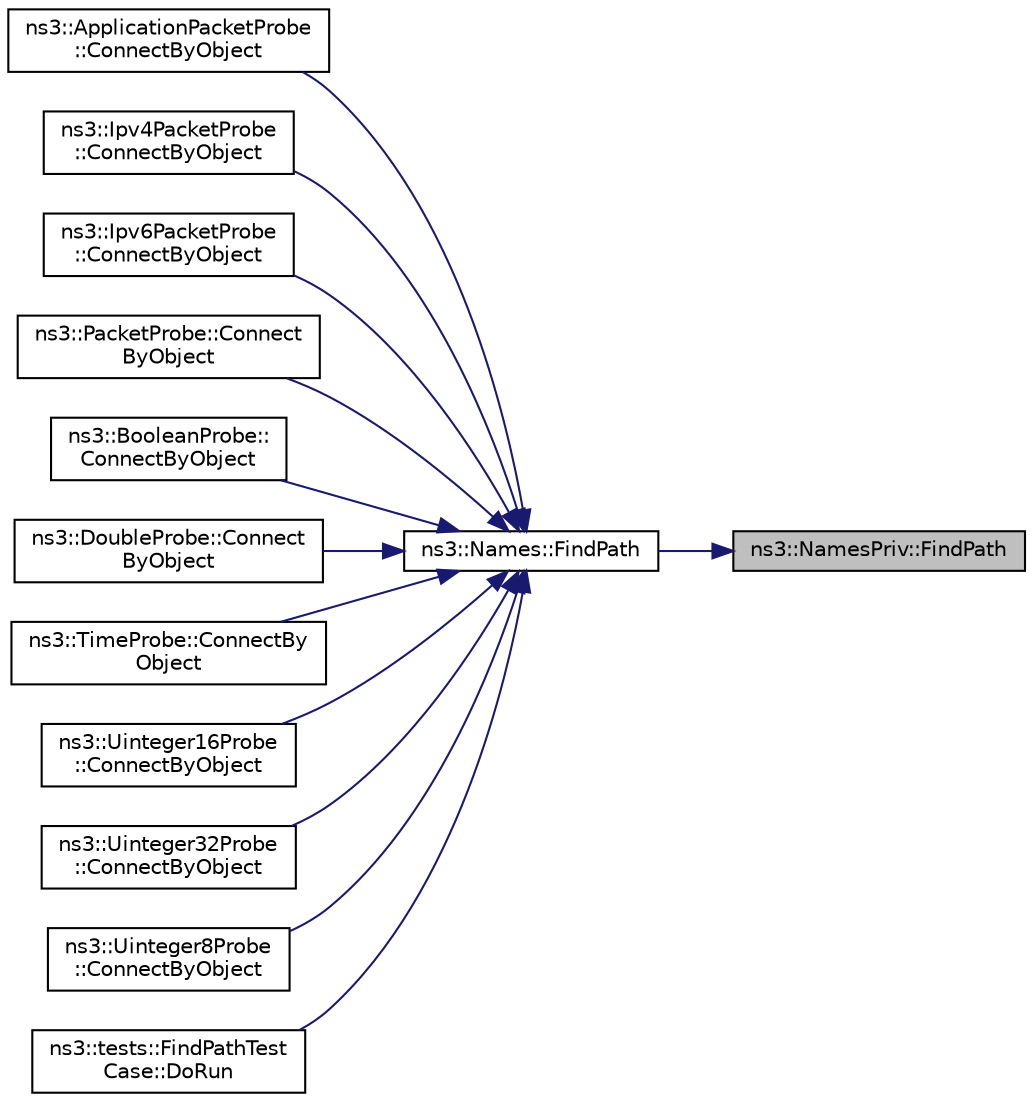 digraph "ns3::NamesPriv::FindPath"
{
 // LATEX_PDF_SIZE
  edge [fontname="Helvetica",fontsize="10",labelfontname="Helvetica",labelfontsize="10"];
  node [fontname="Helvetica",fontsize="10",shape=record];
  rankdir="RL";
  Node1 [label="ns3::NamesPriv::FindPath",height=0.2,width=0.4,color="black", fillcolor="grey75", style="filled", fontcolor="black",tooltip="Internal implementation of Names::FindPath()"];
  Node1 -> Node2 [dir="back",color="midnightblue",fontsize="10",style="solid",fontname="Helvetica"];
  Node2 [label="ns3::Names::FindPath",height=0.2,width=0.4,color="black", fillcolor="white", style="filled",URL="$classns3_1_1_names.html#af72bee5ceb8c2592ef37063311501498",tooltip="Given a pointer to an object, look to see if that object has a name associated with it and return the..."];
  Node2 -> Node3 [dir="back",color="midnightblue",fontsize="10",style="solid",fontname="Helvetica"];
  Node3 [label="ns3::ApplicationPacketProbe\l::ConnectByObject",height=0.2,width=0.4,color="black", fillcolor="white", style="filled",URL="$classns3_1_1_application_packet_probe.html#a9f2ee434c1e2aa67a3da20c4c44eccc7",tooltip="connect to a trace source attribute provided by a given object"];
  Node2 -> Node4 [dir="back",color="midnightblue",fontsize="10",style="solid",fontname="Helvetica"];
  Node4 [label="ns3::Ipv4PacketProbe\l::ConnectByObject",height=0.2,width=0.4,color="black", fillcolor="white", style="filled",URL="$classns3_1_1_ipv4_packet_probe.html#aa143604f9e79ffa3aca634a05456f90d",tooltip="connect to a trace source attribute provided by a given object"];
  Node2 -> Node5 [dir="back",color="midnightblue",fontsize="10",style="solid",fontname="Helvetica"];
  Node5 [label="ns3::Ipv6PacketProbe\l::ConnectByObject",height=0.2,width=0.4,color="black", fillcolor="white", style="filled",URL="$classns3_1_1_ipv6_packet_probe.html#ae678d5328186c457ff68dccb88b6d24f",tooltip="connect to a trace source attribute provided by a given object"];
  Node2 -> Node6 [dir="back",color="midnightblue",fontsize="10",style="solid",fontname="Helvetica"];
  Node6 [label="ns3::PacketProbe::Connect\lByObject",height=0.2,width=0.4,color="black", fillcolor="white", style="filled",URL="$classns3_1_1_packet_probe.html#a2174e6125949d5d7c240eba50d9bbe82",tooltip="connect to a trace source attribute provided by a given object"];
  Node2 -> Node7 [dir="back",color="midnightblue",fontsize="10",style="solid",fontname="Helvetica"];
  Node7 [label="ns3::BooleanProbe::\lConnectByObject",height=0.2,width=0.4,color="black", fillcolor="white", style="filled",URL="$classns3_1_1_boolean_probe.html#ad5a3da511dcd332c0fd1cddeadf8fd5d",tooltip="connect to a trace source attribute provided by a given object"];
  Node2 -> Node8 [dir="back",color="midnightblue",fontsize="10",style="solid",fontname="Helvetica"];
  Node8 [label="ns3::DoubleProbe::Connect\lByObject",height=0.2,width=0.4,color="black", fillcolor="white", style="filled",URL="$classns3_1_1_double_probe.html#a595c0fdc7e7c2e466cc8e9fc847580b0",tooltip="connect to a trace source attribute provided by a given object"];
  Node2 -> Node9 [dir="back",color="midnightblue",fontsize="10",style="solid",fontname="Helvetica"];
  Node9 [label="ns3::TimeProbe::ConnectBy\lObject",height=0.2,width=0.4,color="black", fillcolor="white", style="filled",URL="$classns3_1_1_time_probe.html#a01778c1013aca0788e98085fc86ab136",tooltip="connect to a trace source attribute provided by a given object"];
  Node2 -> Node10 [dir="back",color="midnightblue",fontsize="10",style="solid",fontname="Helvetica"];
  Node10 [label="ns3::Uinteger16Probe\l::ConnectByObject",height=0.2,width=0.4,color="black", fillcolor="white", style="filled",URL="$classns3_1_1_uinteger16_probe.html#abcda2c08c530e06129d50a8ea06c145e",tooltip="connect to a trace source attribute provided by a given object"];
  Node2 -> Node11 [dir="back",color="midnightblue",fontsize="10",style="solid",fontname="Helvetica"];
  Node11 [label="ns3::Uinteger32Probe\l::ConnectByObject",height=0.2,width=0.4,color="black", fillcolor="white", style="filled",URL="$classns3_1_1_uinteger32_probe.html#ae3e435009ce0d5fd70142a7341f5b979",tooltip="connect to a trace source attribute provided by a given object"];
  Node2 -> Node12 [dir="back",color="midnightblue",fontsize="10",style="solid",fontname="Helvetica"];
  Node12 [label="ns3::Uinteger8Probe\l::ConnectByObject",height=0.2,width=0.4,color="black", fillcolor="white", style="filled",URL="$classns3_1_1_uinteger8_probe.html#a92f2aba0dd1892e9d2cf8929bf586b4a",tooltip="connect to a trace source attribute provided by a given object"];
  Node2 -> Node13 [dir="back",color="midnightblue",fontsize="10",style="solid",fontname="Helvetica"];
  Node13 [label="ns3::tests::FindPathTest\lCase::DoRun",height=0.2,width=0.4,color="black", fillcolor="white", style="filled",URL="$classns3_1_1tests_1_1_find_path_test_case.html#a8288f2afbe6014671ecc3dcd45b599b9",tooltip="Implementation to actually run this TestCase."];
}
